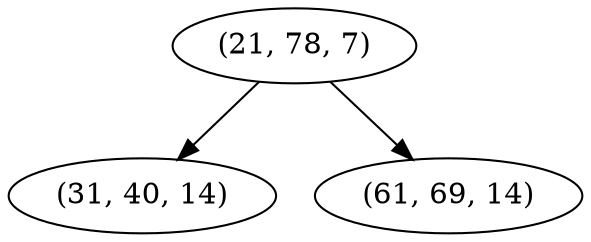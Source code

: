 digraph tree {
    "(21, 78, 7)";
    "(31, 40, 14)";
    "(61, 69, 14)";
    "(21, 78, 7)" -> "(31, 40, 14)";
    "(21, 78, 7)" -> "(61, 69, 14)";
}
